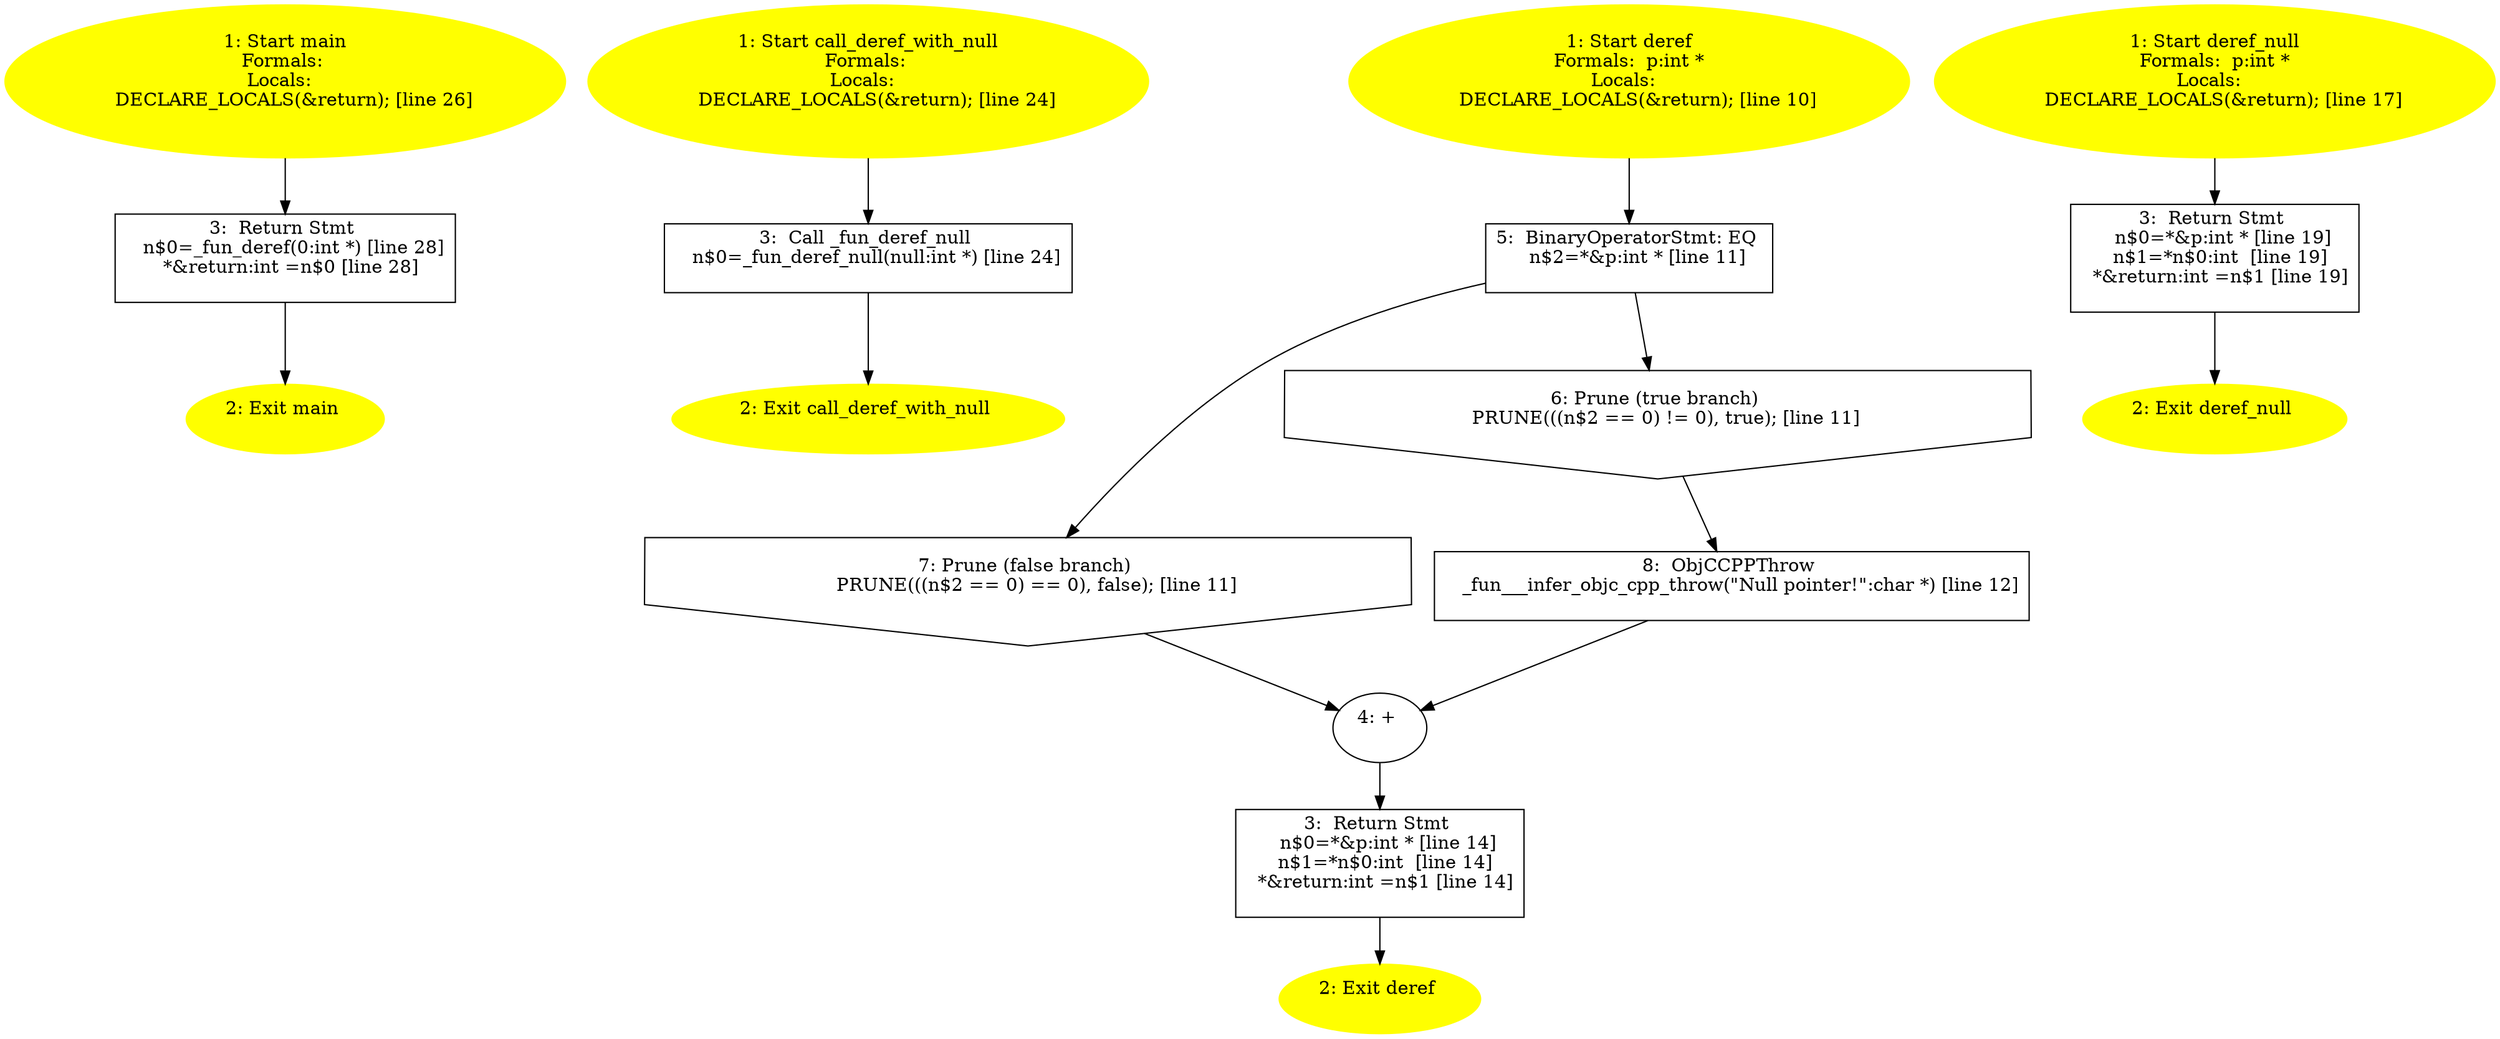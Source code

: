 /* @generated */
digraph iCFG {
"main.fad58de7366495db4650cfefac2fcd61_3" [label="3:  Return Stmt \n   n$0=_fun_deref(0:int *) [line 28]\n  *&return:int =n$0 [line 28]\n " shape="box"]
	

	 "main.fad58de7366495db4650cfefac2fcd61_3" -> "main.fad58de7366495db4650cfefac2fcd61_2" ;
"main.fad58de7366495db4650cfefac2fcd61_2" [label="2: Exit main \n  " color=yellow style=filled]
	

"main.fad58de7366495db4650cfefac2fcd61_1" [label="1: Start main\nFormals: \nLocals:  \n   DECLARE_LOCALS(&return); [line 26]\n " color=yellow style=filled]
	

	 "main.fad58de7366495db4650cfefac2fcd61_1" -> "main.fad58de7366495db4650cfefac2fcd61_3" ;
"call_deref_with_null{d41d8cd98f00b204e9800998ecf8427e_Z20call_deref_with_nullv}.fcb84ec38620d01b61814503592ab750_3" [label="3:  Call _fun_deref_null \n   n$0=_fun_deref_null(null:int *) [line 24]\n " shape="box"]
	

	 "call_deref_with_null{d41d8cd98f00b204e9800998ecf8427e_Z20call_deref_with_nullv}.fcb84ec38620d01b61814503592ab750_3" -> "call_deref_with_null{d41d8cd98f00b204e9800998ecf8427e_Z20call_deref_with_nullv}.fcb84ec38620d01b61814503592ab750_2" ;
"call_deref_with_null{d41d8cd98f00b204e9800998ecf8427e_Z20call_deref_with_nullv}.fcb84ec38620d01b61814503592ab750_2" [label="2: Exit call_deref_with_null \n  " color=yellow style=filled]
	

"call_deref_with_null{d41d8cd98f00b204e9800998ecf8427e_Z20call_deref_with_nullv}.fcb84ec38620d01b61814503592ab750_1" [label="1: Start call_deref_with_null\nFormals: \nLocals:  \n   DECLARE_LOCALS(&return); [line 24]\n " color=yellow style=filled]
	

	 "call_deref_with_null{d41d8cd98f00b204e9800998ecf8427e_Z20call_deref_with_nullv}.fcb84ec38620d01b61814503592ab750_1" -> "call_deref_with_null{d41d8cd98f00b204e9800998ecf8427e_Z20call_deref_with_nullv}.fcb84ec38620d01b61814503592ab750_3" ;
"deref{d41d8cd98f00b204e9800998ecf8427e_Z5derefPi}.1d0054b4e8f1180440da0c2b41feb4c1_8" [label="8:  ObjCCPPThrow \n   _fun___infer_objc_cpp_throw(\"Null pointer!\":char *) [line 12]\n " shape="box"]
	

	 "deref{d41d8cd98f00b204e9800998ecf8427e_Z5derefPi}.1d0054b4e8f1180440da0c2b41feb4c1_8" -> "deref{d41d8cd98f00b204e9800998ecf8427e_Z5derefPi}.1d0054b4e8f1180440da0c2b41feb4c1_4" ;
"deref{d41d8cd98f00b204e9800998ecf8427e_Z5derefPi}.1d0054b4e8f1180440da0c2b41feb4c1_7" [label="7: Prune (false branch) \n   PRUNE(((n$2 == 0) == 0), false); [line 11]\n " shape="invhouse"]
	

	 "deref{d41d8cd98f00b204e9800998ecf8427e_Z5derefPi}.1d0054b4e8f1180440da0c2b41feb4c1_7" -> "deref{d41d8cd98f00b204e9800998ecf8427e_Z5derefPi}.1d0054b4e8f1180440da0c2b41feb4c1_4" ;
"deref{d41d8cd98f00b204e9800998ecf8427e_Z5derefPi}.1d0054b4e8f1180440da0c2b41feb4c1_6" [label="6: Prune (true branch) \n   PRUNE(((n$2 == 0) != 0), true); [line 11]\n " shape="invhouse"]
	

	 "deref{d41d8cd98f00b204e9800998ecf8427e_Z5derefPi}.1d0054b4e8f1180440da0c2b41feb4c1_6" -> "deref{d41d8cd98f00b204e9800998ecf8427e_Z5derefPi}.1d0054b4e8f1180440da0c2b41feb4c1_8" ;
"deref{d41d8cd98f00b204e9800998ecf8427e_Z5derefPi}.1d0054b4e8f1180440da0c2b41feb4c1_5" [label="5:  BinaryOperatorStmt: EQ \n   n$2=*&p:int * [line 11]\n " shape="box"]
	

	 "deref{d41d8cd98f00b204e9800998ecf8427e_Z5derefPi}.1d0054b4e8f1180440da0c2b41feb4c1_5" -> "deref{d41d8cd98f00b204e9800998ecf8427e_Z5derefPi}.1d0054b4e8f1180440da0c2b41feb4c1_6" ;
	 "deref{d41d8cd98f00b204e9800998ecf8427e_Z5derefPi}.1d0054b4e8f1180440da0c2b41feb4c1_5" -> "deref{d41d8cd98f00b204e9800998ecf8427e_Z5derefPi}.1d0054b4e8f1180440da0c2b41feb4c1_7" ;
"deref{d41d8cd98f00b204e9800998ecf8427e_Z5derefPi}.1d0054b4e8f1180440da0c2b41feb4c1_4" [label="4: + \n  " ]
	

	 "deref{d41d8cd98f00b204e9800998ecf8427e_Z5derefPi}.1d0054b4e8f1180440da0c2b41feb4c1_4" -> "deref{d41d8cd98f00b204e9800998ecf8427e_Z5derefPi}.1d0054b4e8f1180440da0c2b41feb4c1_3" ;
"deref{d41d8cd98f00b204e9800998ecf8427e_Z5derefPi}.1d0054b4e8f1180440da0c2b41feb4c1_3" [label="3:  Return Stmt \n   n$0=*&p:int * [line 14]\n  n$1=*n$0:int  [line 14]\n  *&return:int =n$1 [line 14]\n " shape="box"]
	

	 "deref{d41d8cd98f00b204e9800998ecf8427e_Z5derefPi}.1d0054b4e8f1180440da0c2b41feb4c1_3" -> "deref{d41d8cd98f00b204e9800998ecf8427e_Z5derefPi}.1d0054b4e8f1180440da0c2b41feb4c1_2" ;
"deref{d41d8cd98f00b204e9800998ecf8427e_Z5derefPi}.1d0054b4e8f1180440da0c2b41feb4c1_2" [label="2: Exit deref \n  " color=yellow style=filled]
	

"deref{d41d8cd98f00b204e9800998ecf8427e_Z5derefPi}.1d0054b4e8f1180440da0c2b41feb4c1_1" [label="1: Start deref\nFormals:  p:int *\nLocals:  \n   DECLARE_LOCALS(&return); [line 10]\n " color=yellow style=filled]
	

	 "deref{d41d8cd98f00b204e9800998ecf8427e_Z5derefPi}.1d0054b4e8f1180440da0c2b41feb4c1_1" -> "deref{d41d8cd98f00b204e9800998ecf8427e_Z5derefPi}.1d0054b4e8f1180440da0c2b41feb4c1_5" ;
"deref_null{d41d8cd98f00b204e9800998ecf8427e_Z10deref_nullPi}.573637fa82f810cc84aca2df3c15a325_3" [label="3:  Return Stmt \n   n$0=*&p:int * [line 19]\n  n$1=*n$0:int  [line 19]\n  *&return:int =n$1 [line 19]\n " shape="box"]
	

	 "deref_null{d41d8cd98f00b204e9800998ecf8427e_Z10deref_nullPi}.573637fa82f810cc84aca2df3c15a325_3" -> "deref_null{d41d8cd98f00b204e9800998ecf8427e_Z10deref_nullPi}.573637fa82f810cc84aca2df3c15a325_2" ;
"deref_null{d41d8cd98f00b204e9800998ecf8427e_Z10deref_nullPi}.573637fa82f810cc84aca2df3c15a325_2" [label="2: Exit deref_null \n  " color=yellow style=filled]
	

"deref_null{d41d8cd98f00b204e9800998ecf8427e_Z10deref_nullPi}.573637fa82f810cc84aca2df3c15a325_1" [label="1: Start deref_null\nFormals:  p:int *\nLocals:  \n   DECLARE_LOCALS(&return); [line 17]\n " color=yellow style=filled]
	

	 "deref_null{d41d8cd98f00b204e9800998ecf8427e_Z10deref_nullPi}.573637fa82f810cc84aca2df3c15a325_1" -> "deref_null{d41d8cd98f00b204e9800998ecf8427e_Z10deref_nullPi}.573637fa82f810cc84aca2df3c15a325_3" ;
}
